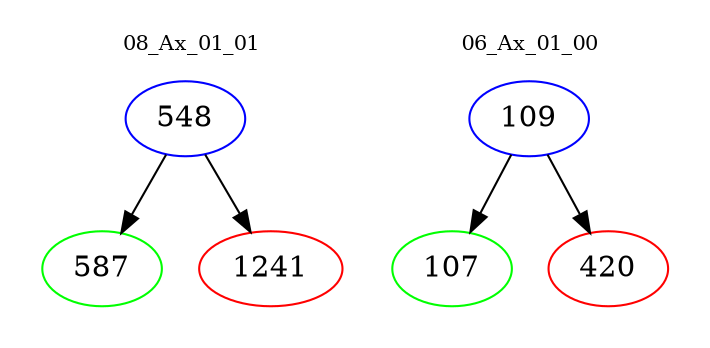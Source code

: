 digraph{
subgraph cluster_0 {
color = white
label = "08_Ax_01_01";
fontsize=10;
T0_548 [label="548", color="blue"]
T0_548 -> T0_587 [color="black"]
T0_587 [label="587", color="green"]
T0_548 -> T0_1241 [color="black"]
T0_1241 [label="1241", color="red"]
}
subgraph cluster_1 {
color = white
label = "06_Ax_01_00";
fontsize=10;
T1_109 [label="109", color="blue"]
T1_109 -> T1_107 [color="black"]
T1_107 [label="107", color="green"]
T1_109 -> T1_420 [color="black"]
T1_420 [label="420", color="red"]
}
}
